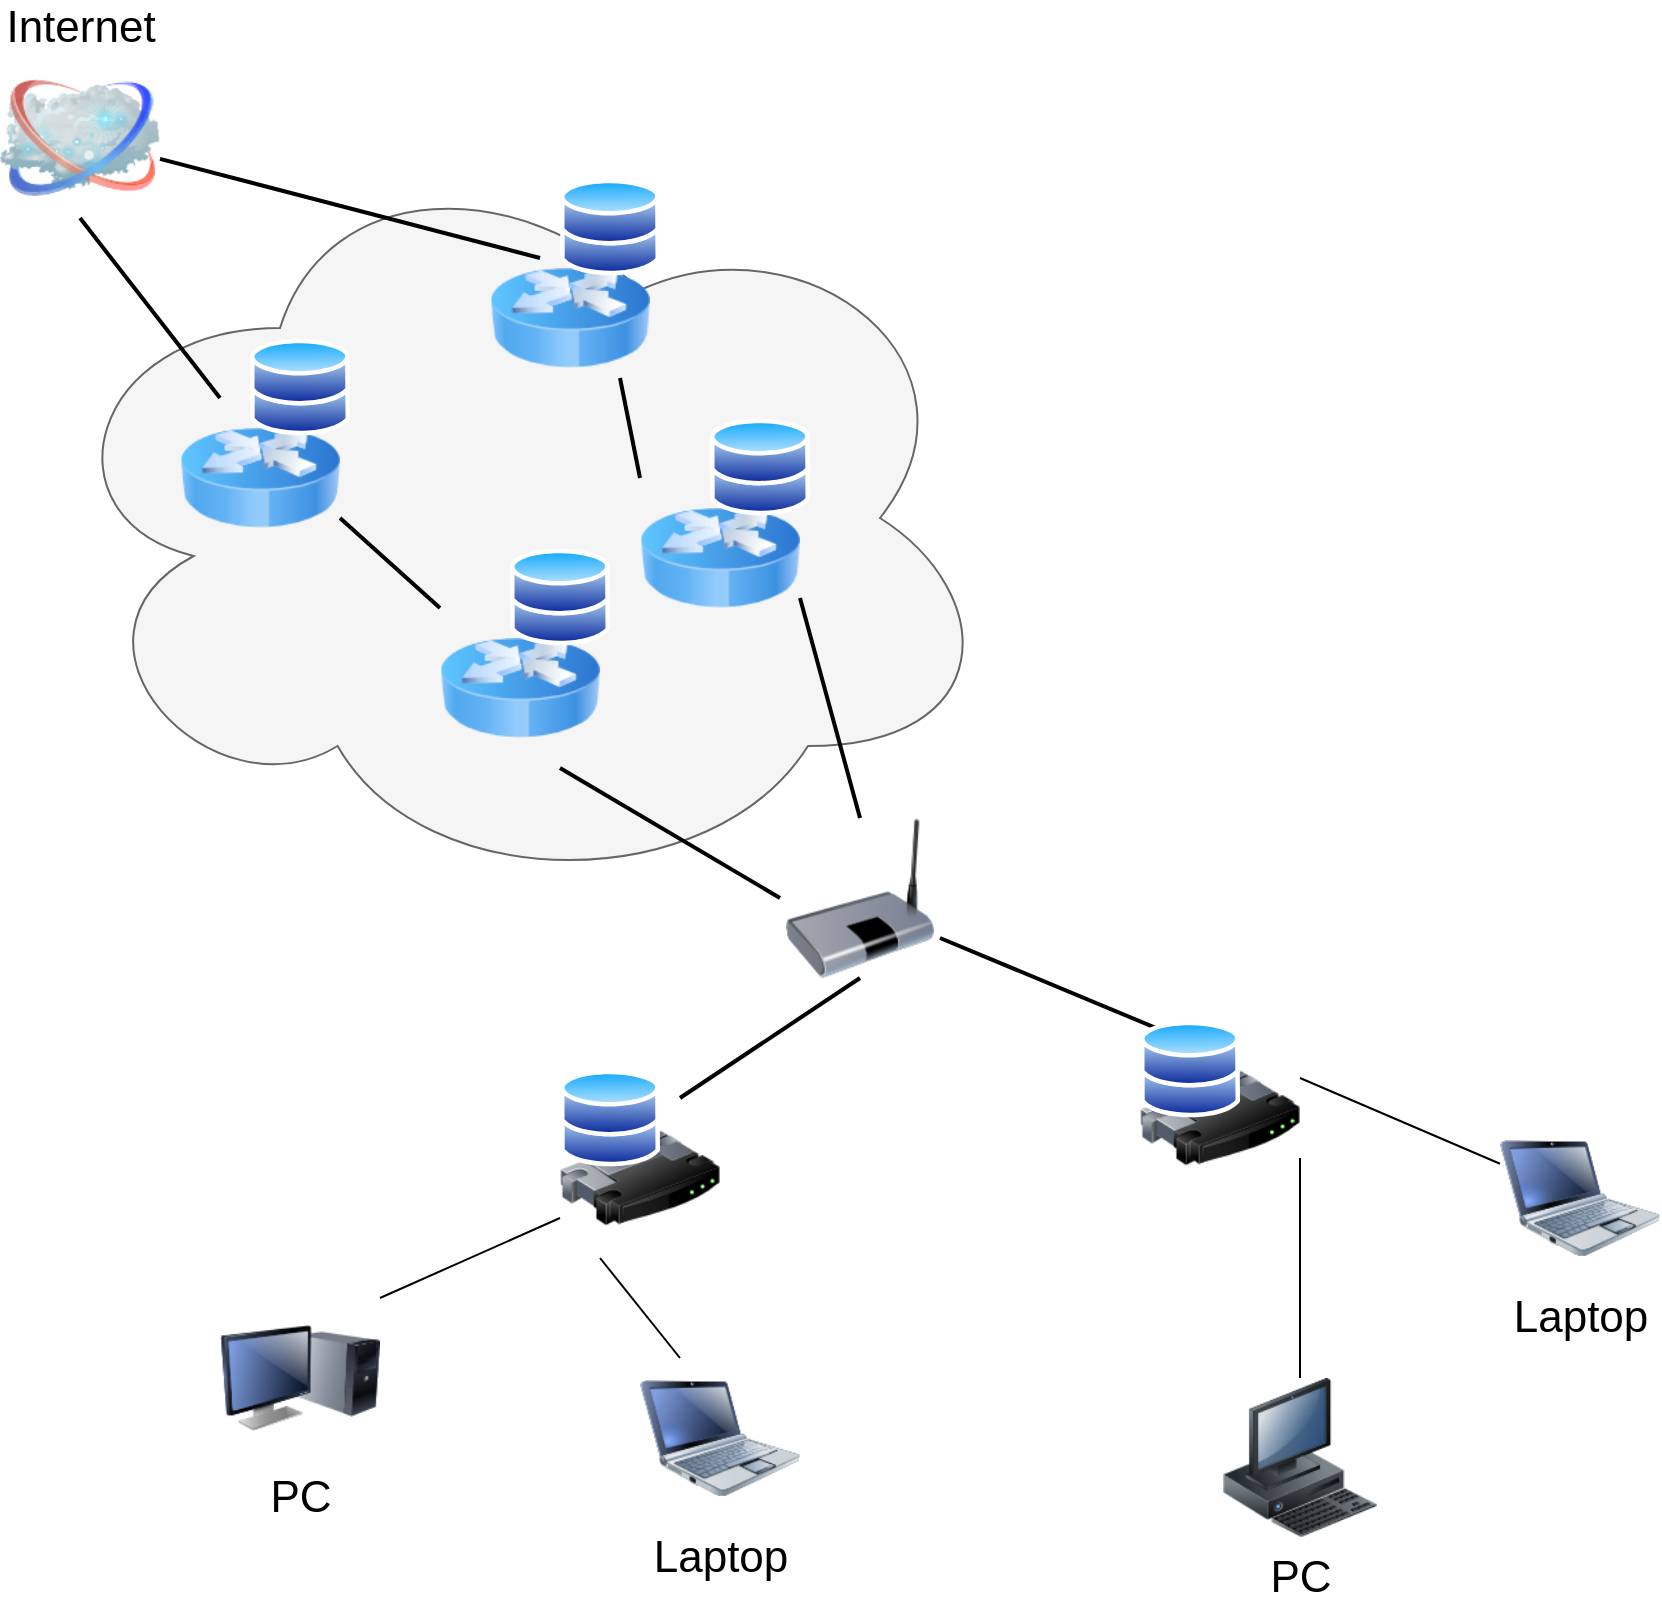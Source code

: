 <mxfile type="github" version="13.7.5">
  <diagram id="55a83fd1-7818-8e21-69c5-c3457e3827bb" name="Page-1">
    <mxGraphModel grid="1" shadow="0" math="0" background="#ffffff" pageHeight="850" pageWidth="1100" pageScale="1" page="1" fold="1" arrows="1" connect="1" tooltips="1" guides="1" gridSize="10" dy="1260" dx="1955">
      <root>
        <mxCell id="0" />
        <mxCell id="1" parent="0" />
        <mxCell id="9GnME4C1s2TzjU616qHn-9" value="" parent="1" style="ellipse;shape=cloud;whiteSpace=wrap;html=1;fillColor=#f5f5f5;strokeColor=#666666;fontColor=#333333;" vertex="1">
          <mxGeometry as="geometry" height="380" width="480" y="110" x="70" />
        </mxCell>
        <mxCell id="69ecfefc5c41e42c-2" value="Internet" parent="1" style="image;html=1;labelBackgroundColor=#ffffff;image=img/lib/clip_art/networking/Cloud_128x128.png;rounded=1;shadow=0;comic=0;strokeWidth=2;fontSize=22;labelPosition=center;verticalLabelPosition=top;align=center;verticalAlign=bottom;" vertex="1">
          <mxGeometry as="geometry" height="80" width="80" y="70" x="50" />
        </mxCell>
        <mxCell id="69ecfefc5c41e42c-19" parent="1" edge="1" target="69ecfefc5c41e42c-2" style="edgeStyle=none;rounded=0;html=1;labelBackgroundColor=none;endArrow=none;strokeWidth=2;fontFamily=Verdana;fontSize=22;exitX=0.5;exitY=0;exitDx=0;exitDy=0;">
          <mxGeometry as="geometry" relative="1">
            <mxPoint as="sourcePoint" y="170" x="320" />
          </mxGeometry>
        </mxCell>
        <mxCell id="69ecfefc5c41e42c-5" value="PC" parent="1" style="image;html=1;labelBackgroundColor=#ffffff;image=img/lib/clip_art/computers/Monitor_Tower_128x128.png;rounded=1;shadow=0;comic=0;strokeWidth=2;fontSize=22" vertex="1">
          <mxGeometry as="geometry" height="80" width="80" y="690" x="160" />
        </mxCell>
        <mxCell id="69ecfefc5c41e42c-7" value="PC" parent="1" style="image;html=1;labelBackgroundColor=#ffffff;image=img/lib/clip_art/computers/Workstation_128x128.png;rounded=1;shadow=0;comic=0;strokeWidth=2;fontSize=22" vertex="1">
          <mxGeometry as="geometry" height="80" width="80" y="730" x="660" />
        </mxCell>
        <mxCell id="69ecfefc5c41e42c-9" value="Laptop" parent="1" style="image;html=1;labelBackgroundColor=#ffffff;image=img/lib/clip_art/computers/Netbook_128x128.png;rounded=1;shadow=0;comic=0;strokeColor=#000000;strokeWidth=2;fillColor=#FFFFFF;fontSize=22;fontColor=#000000;" vertex="1">
          <mxGeometry as="geometry" height="80" width="80" y="600" x="800" />
        </mxCell>
        <mxCell id="69ecfefc5c41e42c-10" value="Laptop" parent="1" style="image;html=1;labelBackgroundColor=#ffffff;image=img/lib/clip_art/computers/Netbook_128x128.png;rounded=1;shadow=0;comic=0;strokeWidth=2;fontSize=22" vertex="1">
          <mxGeometry as="geometry" height="80" width="80" y="720" x="370" />
        </mxCell>
        <mxCell id="9GnME4C1s2TzjU616qHn-8" parent="1" edge="1" target="69ecfefc5c41e42c-2" source="9GnME4C1s2TzjU616qHn-7" style="edgeStyle=none;rounded=0;html=1;labelBackgroundColor=none;endArrow=none;strokeWidth=2;fontFamily=Verdana;fontSize=22;exitX=0.25;exitY=0;exitDx=0;exitDy=0;entryX=0.5;entryY=1;entryDx=0;entryDy=0;">
          <mxGeometry as="geometry" relative="1">
            <mxPoint as="sourcePoint" y="180" x="330" />
            <mxPoint as="targetPoint" y="130.435" x="140" />
          </mxGeometry>
        </mxCell>
        <mxCell id="9GnME4C1s2TzjU616qHn-12" value="" parent="1" style="image;html=1;image=img/lib/clip_art/networking/Bridge_128x128.png" vertex="1">
          <mxGeometry as="geometry" height="80" width="80" y="450" x="440" />
        </mxCell>
        <mxCell id="9GnME4C1s2TzjU616qHn-13" parent="1" edge="1" source="9GnME4C1s2TzjU616qHn-38" style="edgeStyle=none;rounded=0;html=1;labelBackgroundColor=none;endArrow=none;strokeWidth=2;fontFamily=Verdana;fontSize=22;exitX=0;exitY=0;exitDx=0;exitDy=0;entryX=1;entryY=0.75;entryDx=0;entryDy=0;">
          <mxGeometry as="geometry" relative="1">
            <mxPoint as="sourcePoint" y="280" x="400" />
            <mxPoint as="targetPoint" y="230" x="360" />
          </mxGeometry>
        </mxCell>
        <mxCell id="9GnME4C1s2TzjU616qHn-14" parent="1" edge="1" target="9GnME4C1s2TzjU616qHn-7" source="9GnME4C1s2TzjU616qHn-41" style="edgeStyle=none;rounded=0;html=1;labelBackgroundColor=none;endArrow=none;strokeWidth=2;fontFamily=Verdana;fontSize=22;exitX=0;exitY=0;exitDx=0;exitDy=0;entryX=1;entryY=0.75;entryDx=0;entryDy=0;">
          <mxGeometry as="geometry" relative="1">
            <mxPoint as="sourcePoint" y="345" x="300" />
            <mxPoint as="targetPoint" y="140.435" x="150" />
          </mxGeometry>
        </mxCell>
        <mxCell id="9GnME4C1s2TzjU616qHn-15" parent="1" edge="1" target="9GnME4C1s2TzjU616qHn-12" source="9GnME4C1s2TzjU616qHn-38" style="edgeStyle=none;rounded=0;html=1;labelBackgroundColor=none;endArrow=none;strokeWidth=2;fontFamily=Verdana;fontSize=22;exitX=1;exitY=0.75;exitDx=0;exitDy=0;entryX=0.5;entryY=0;entryDx=0;entryDy=0;">
          <mxGeometry as="geometry" relative="1">
            <mxPoint as="sourcePoint" y="360" x="420" />
            <mxPoint as="targetPoint" y="150.435" x="160" />
          </mxGeometry>
        </mxCell>
        <mxCell id="9GnME4C1s2TzjU616qHn-16" parent="1" edge="1" target="9GnME4C1s2TzjU616qHn-41" source="9GnME4C1s2TzjU616qHn-12" style="edgeStyle=none;rounded=0;html=1;labelBackgroundColor=none;endArrow=none;strokeWidth=2;fontFamily=Verdana;fontSize=22;entryX=0.75;entryY=1;entryDx=0;entryDy=0;exitX=0;exitY=0.5;exitDx=0;exitDy=0;">
          <mxGeometry as="geometry" relative="1">
            <mxPoint as="sourcePoint" y="470" x="450" />
            <mxPoint as="targetPoint" y="405" x="340" />
          </mxGeometry>
        </mxCell>
        <mxCell id="9GnME4C1s2TzjU616qHn-17" value="" parent="1" style="image;html=1;image=img/lib/clip_art/networking/Router_128x128.png" vertex="1">
          <mxGeometry as="geometry" height="80" width="80" y="590" x="330" />
        </mxCell>
        <mxCell id="9GnME4C1s2TzjU616qHn-18" value="" parent="1" style="image;html=1;image=img/lib/clip_art/networking/Router_128x128.png" vertex="1">
          <mxGeometry as="geometry" height="80" width="80" y="560" x="620" />
        </mxCell>
        <mxCell id="9GnME4C1s2TzjU616qHn-19" parent="1" edge="1" target="9GnME4C1s2TzjU616qHn-17" source="9GnME4C1s2TzjU616qHn-12" style="edgeStyle=none;rounded=0;html=1;labelBackgroundColor=none;endArrow=none;strokeWidth=2;fontFamily=Verdana;fontSize=22;exitX=0.5;exitY=1;exitDx=0;exitDy=0;entryX=0.75;entryY=0;entryDx=0;entryDy=0;">
          <mxGeometry as="geometry" relative="1">
            <mxPoint as="sourcePoint" y="560" x="440" />
            <mxPoint as="targetPoint" y="610" x="400" />
          </mxGeometry>
        </mxCell>
        <mxCell id="9GnME4C1s2TzjU616qHn-20" parent="1" edge="1" target="9GnME4C1s2TzjU616qHn-12" source="9GnME4C1s2TzjU616qHn-18" style="edgeStyle=none;rounded=0;html=1;labelBackgroundColor=none;endArrow=none;strokeWidth=2;fontFamily=Verdana;fontSize=22;entryX=1;entryY=0.75;entryDx=0;entryDy=0;exitX=0.25;exitY=0;exitDx=0;exitDy=0;">
          <mxGeometry as="geometry" relative="1">
            <mxPoint as="sourcePoint" y="510" x="460" />
            <mxPoint as="targetPoint" y="425" x="360" />
          </mxGeometry>
        </mxCell>
        <mxCell id="9GnME4C1s2TzjU616qHn-21" value="" parent="1" edge="1" target="9GnME4C1s2TzjU616qHn-17" source="69ecfefc5c41e42c-5" style="endArrow=none;html=1;exitX=1;exitY=0;exitDx=0;exitDy=0;entryX=0;entryY=0.75;entryDx=0;entryDy=0;">
          <mxGeometry as="geometry" relative="1" height="50" width="50">
            <mxPoint as="sourcePoint" y="450" x="790" />
            <mxPoint as="targetPoint" y="400" x="840" />
          </mxGeometry>
        </mxCell>
        <mxCell id="9GnME4C1s2TzjU616qHn-22" value="" parent="1" edge="1" target="69ecfefc5c41e42c-7" source="9GnME4C1s2TzjU616qHn-18" style="endArrow=none;html=1;entryX=0.5;entryY=0;entryDx=0;entryDy=0;exitX=1;exitY=0.75;exitDx=0;exitDy=0;">
          <mxGeometry as="geometry" relative="1" height="50" width="50">
            <mxPoint as="sourcePoint" y="450" x="790" />
            <mxPoint as="targetPoint" y="400" x="840" />
          </mxGeometry>
        </mxCell>
        <mxCell id="9GnME4C1s2TzjU616qHn-23" value="" parent="1" edge="1" target="69ecfefc5c41e42c-9" source="9GnME4C1s2TzjU616qHn-18" style="endArrow=none;html=1;exitX=1;exitY=0.25;exitDx=0;exitDy=0;">
          <mxGeometry as="geometry" relative="1" height="50" width="50">
            <mxPoint as="sourcePoint" y="450" x="790" />
            <mxPoint as="targetPoint" y="400" x="840" />
          </mxGeometry>
        </mxCell>
        <mxCell id="9GnME4C1s2TzjU616qHn-24" value="" parent="1" edge="1" target="9GnME4C1s2TzjU616qHn-17" source="69ecfefc5c41e42c-10" style="endArrow=none;html=1;exitX=0.25;exitY=0;exitDx=0;exitDy=0;entryX=0.25;entryY=1;entryDx=0;entryDy=0;">
          <mxGeometry as="geometry" relative="1" height="50" width="50">
            <mxPoint as="sourcePoint" y="450" x="790" />
            <mxPoint as="targetPoint" y="660" x="390" />
          </mxGeometry>
        </mxCell>
        <mxCell id="9GnME4C1s2TzjU616qHn-27" value="" parent="1" style="group" vertex="1" connectable="0">
          <mxGeometry as="geometry" height="110" width="85" y="210" x="140" />
        </mxCell>
        <mxCell id="9GnME4C1s2TzjU616qHn-7" value="" parent="9GnME4C1s2TzjU616qHn-27" style="image;html=1;image=img/lib/clip_art/networking/Router_Icon_128x128.png" vertex="1">
          <mxGeometry as="geometry" height="80" width="80" y="30" />
        </mxCell>
        <mxCell id="9GnME4C1s2TzjU616qHn-26" value="" parent="9GnME4C1s2TzjU616qHn-27" style="aspect=fixed;perimeter=ellipsePerimeter;html=1;align=center;shadow=0;dashed=0;spacingTop=3;image;image=img/lib/active_directory/databases.svg;" vertex="1">
          <mxGeometry as="geometry" height="49" width="50" x="35" />
        </mxCell>
        <mxCell id="9GnME4C1s2TzjU616qHn-34" value="" parent="1" style="group" vertex="1" connectable="0">
          <mxGeometry as="geometry" height="110" width="85" y="130" x="295" />
        </mxCell>
        <mxCell id="9GnME4C1s2TzjU616qHn-35" value="" parent="9GnME4C1s2TzjU616qHn-34" style="image;html=1;image=img/lib/clip_art/networking/Router_Icon_128x128.png" vertex="1">
          <mxGeometry as="geometry" height="80" width="80" y="30" />
        </mxCell>
        <mxCell id="9GnME4C1s2TzjU616qHn-36" value="" parent="9GnME4C1s2TzjU616qHn-34" style="aspect=fixed;perimeter=ellipsePerimeter;html=1;align=center;shadow=0;dashed=0;spacingTop=3;image;image=img/lib/active_directory/databases.svg;" vertex="1">
          <mxGeometry as="geometry" height="49" width="50" x="35" />
        </mxCell>
        <mxCell id="9GnME4C1s2TzjU616qHn-37" value="" parent="1" style="group" vertex="1" connectable="0">
          <mxGeometry as="geometry" height="110" width="85" y="250" x="370" />
        </mxCell>
        <mxCell id="9GnME4C1s2TzjU616qHn-38" value="" parent="9GnME4C1s2TzjU616qHn-37" style="image;html=1;image=img/lib/clip_art/networking/Router_Icon_128x128.png" vertex="1">
          <mxGeometry as="geometry" height="80" width="80" y="30" />
        </mxCell>
        <mxCell id="9GnME4C1s2TzjU616qHn-39" value="" parent="9GnME4C1s2TzjU616qHn-37" style="aspect=fixed;perimeter=ellipsePerimeter;html=1;align=center;shadow=0;dashed=0;spacingTop=3;image;image=img/lib/active_directory/databases.svg;" vertex="1">
          <mxGeometry as="geometry" height="49" width="50" x="35" />
        </mxCell>
        <mxCell id="9GnME4C1s2TzjU616qHn-40" value="" parent="1" style="group" vertex="1" connectable="0">
          <mxGeometry as="geometry" height="110" width="85" y="315" x="270" />
        </mxCell>
        <mxCell id="9GnME4C1s2TzjU616qHn-41" value="" parent="9GnME4C1s2TzjU616qHn-40" style="image;html=1;image=img/lib/clip_art/networking/Router_Icon_128x128.png" vertex="1">
          <mxGeometry as="geometry" height="80" width="80" y="30" />
        </mxCell>
        <mxCell id="9GnME4C1s2TzjU616qHn-42" value="" parent="9GnME4C1s2TzjU616qHn-40" style="aspect=fixed;perimeter=ellipsePerimeter;html=1;align=center;shadow=0;dashed=0;spacingTop=3;image;image=img/lib/active_directory/databases.svg;" vertex="1">
          <mxGeometry as="geometry" height="49" width="50" x="35" />
        </mxCell>
        <mxCell id="9GnME4C1s2TzjU616qHn-43" value="" parent="1" style="aspect=fixed;perimeter=ellipsePerimeter;html=1;align=center;shadow=0;dashed=0;spacingTop=3;image;image=img/lib/active_directory/databases.svg;" vertex="1">
          <mxGeometry as="geometry" height="49" width="50" y="575.5" x="330" />
        </mxCell>
        <mxCell id="9GnME4C1s2TzjU616qHn-44" value="" parent="1" style="aspect=fixed;perimeter=ellipsePerimeter;html=1;align=center;shadow=0;dashed=0;spacingTop=3;image;image=img/lib/active_directory/databases.svg;" vertex="1">
          <mxGeometry as="geometry" height="49" width="50" y="551" x="620" />
        </mxCell>
      </root>
    </mxGraphModel>
  </diagram>
</mxfile>
